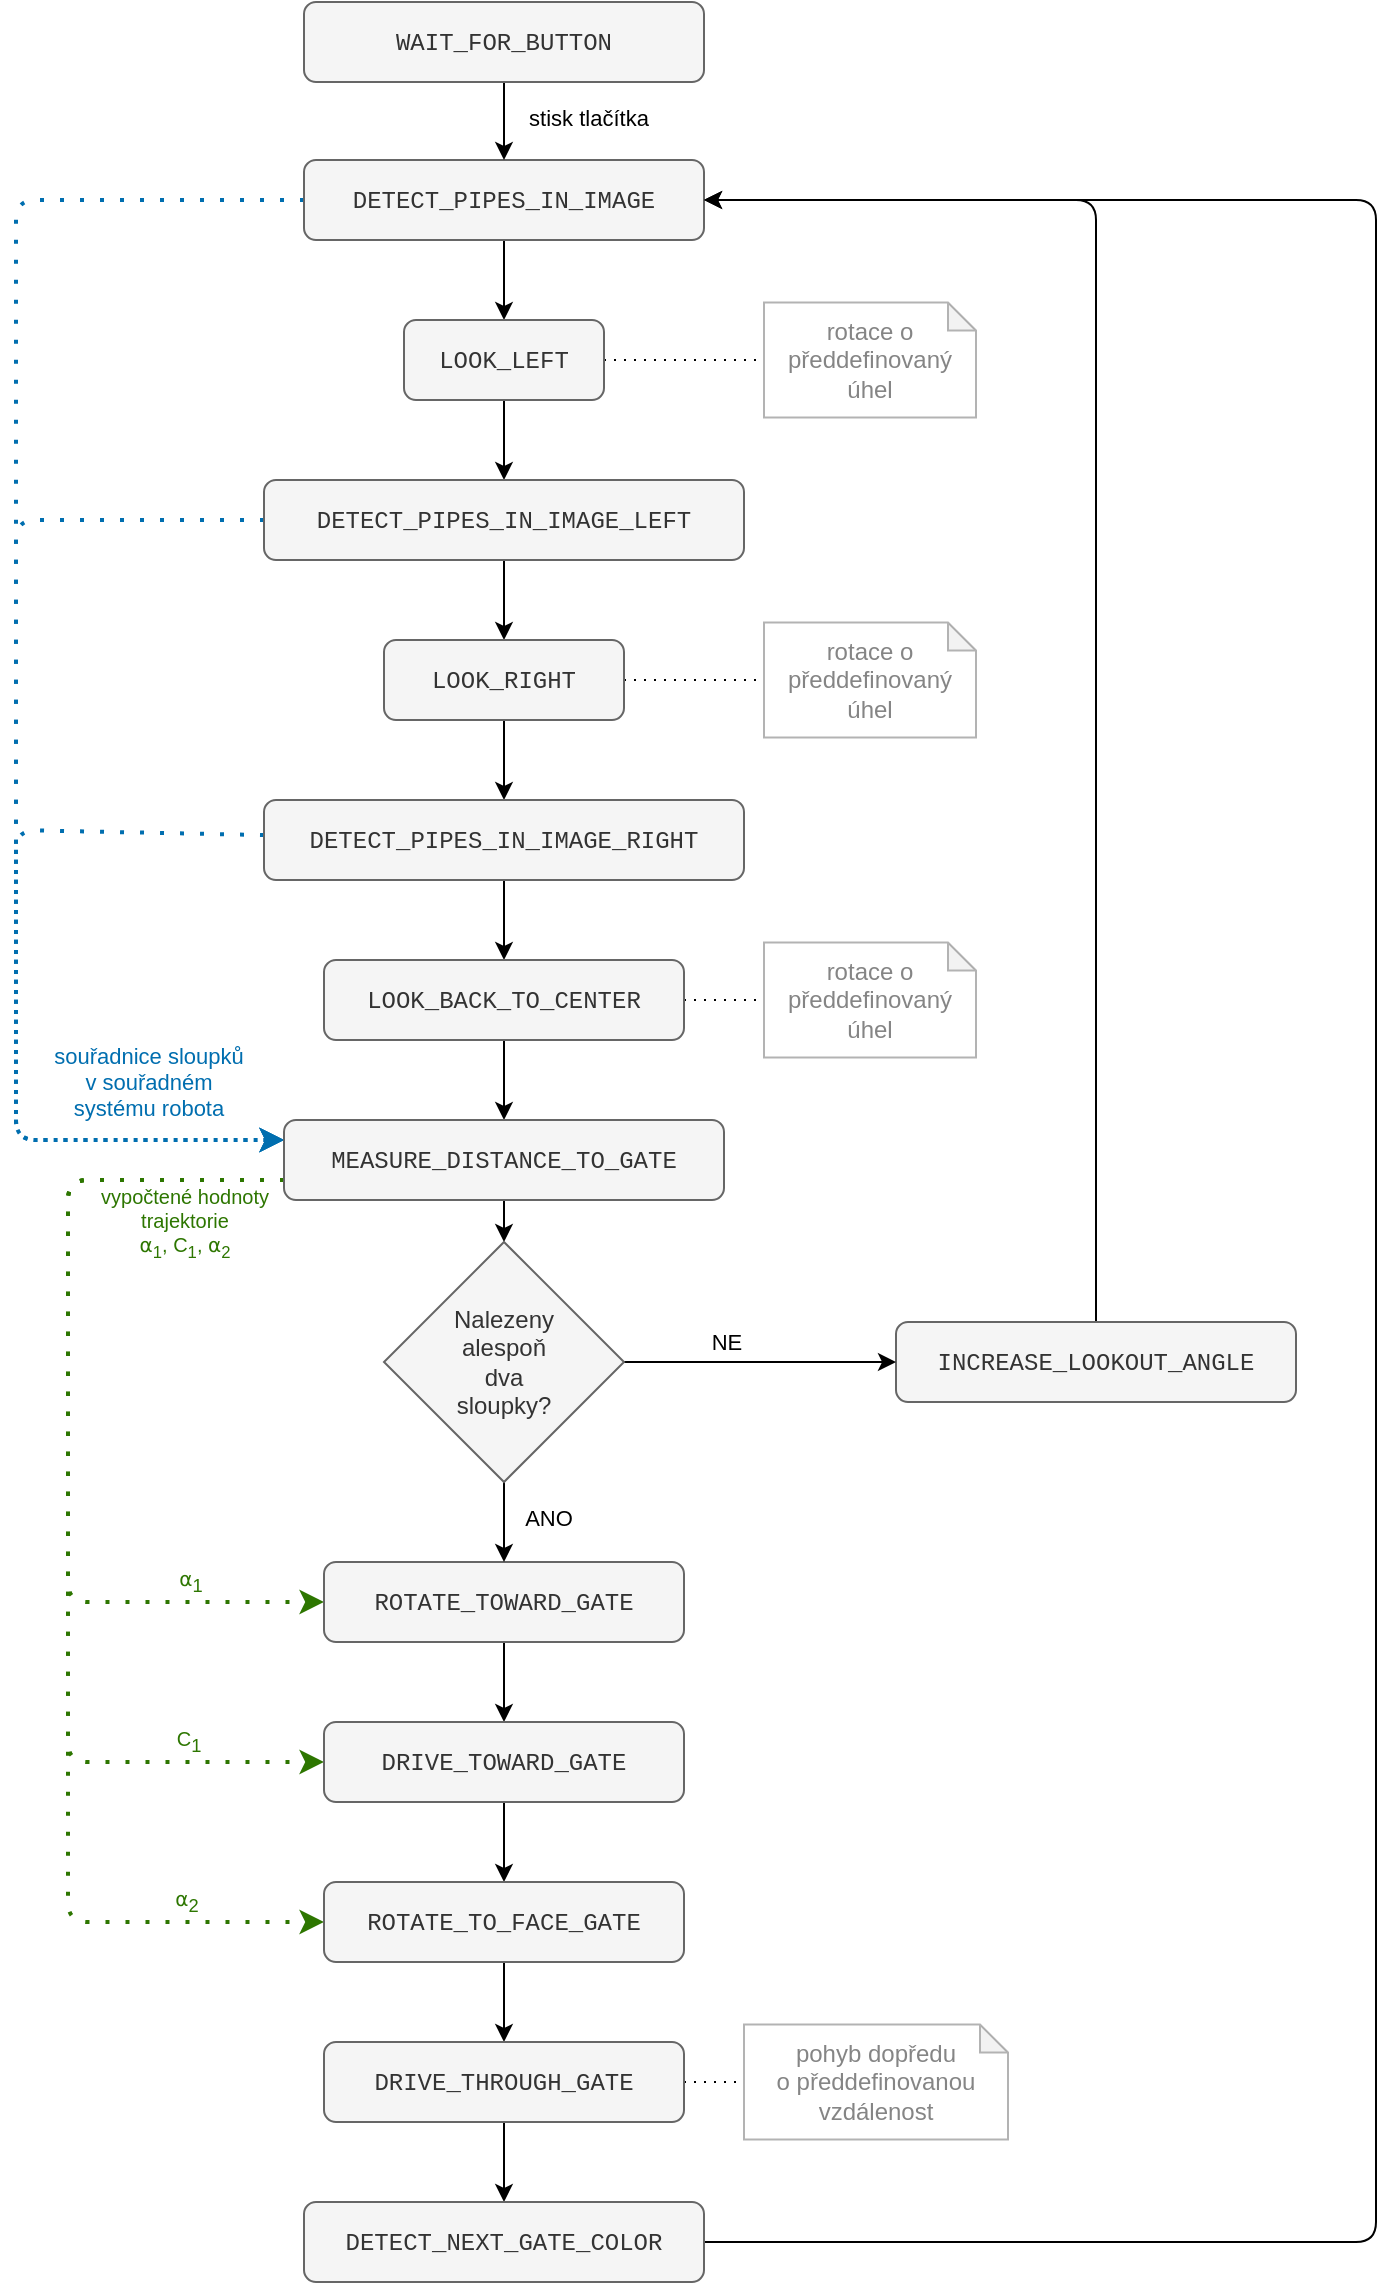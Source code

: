 <mxfile>
    <diagram id="FbaZ4yoST_nSCe8nWehY" name="Page-1">
        <mxGraphModel dx="1551" dy="1301" grid="1" gridSize="10" guides="1" tooltips="1" connect="1" arrows="1" fold="1" page="1" pageScale="1" pageWidth="827" pageHeight="1169" math="0" shadow="0">
            <root>
                <mxCell id="0"/>
                <mxCell id="1" parent="0"/>
                <mxCell id="4" value="" style="edgeStyle=none;html=1;rounded=1;fontColor=#000000;" parent="1" source="2" target="3" edge="1">
                    <mxGeometry relative="1" as="geometry"/>
                </mxCell>
                <mxCell id="37" style="edgeStyle=none;rounded=1;comic=0;sketch=0;jumpStyle=none;html=1;shadow=0;startFill=1;entryX=0;entryY=0.25;entryDx=0;entryDy=0;dashed=1;dashPattern=1 4;fillColor=#1ba1e2;strokeColor=#006EAF;strokeWidth=2;fontColor=#000000;" parent="1" source="2" target="15" edge="1">
                    <mxGeometry relative="1" as="geometry">
                        <mxPoint x="74.0" y="284" as="targetPoint"/>
                        <Array as="points">
                            <mxPoint x="74" y="109"/>
                            <mxPoint x="74" y="579"/>
                        </Array>
                    </mxGeometry>
                </mxCell>
                <mxCell id="38" value="souřadnice sloupků&lt;br&gt;v souřadném&lt;br&gt;systému robota" style="edgeLabel;html=1;align=center;verticalAlign=middle;resizable=0;points=[];fontColor=#006EAF;labelBackgroundColor=none;" parent="37" vertex="1" connectable="0">
                    <mxGeometry x="-0.365" y="2" relative="1" as="geometry">
                        <mxPoint x="64" y="347" as="offset"/>
                    </mxGeometry>
                </mxCell>
                <mxCell id="2" value="&lt;div style=&quot;font-family: &amp;quot;fira code&amp;quot;, menlo, monaco, &amp;quot;courier new&amp;quot;, monospace; line-height: 18px;&quot;&gt;DETECT_PIPES_IN_IMAGE&lt;/div&gt;" style="rounded=1;whiteSpace=wrap;html=1;fontColor=#333333;fillColor=#f5f5f5;strokeColor=#666666;" parent="1" vertex="1">
                    <mxGeometry x="218" y="89" width="200" height="40" as="geometry"/>
                </mxCell>
                <mxCell id="8" value="" style="edgeStyle=none;html=1;rounded=1;fontColor=#000000;" parent="1" source="3" target="7" edge="1">
                    <mxGeometry relative="1" as="geometry"/>
                </mxCell>
                <mxCell id="43" style="edgeStyle=none;rounded=1;comic=0;sketch=0;jumpStyle=none;html=1;shadow=0;dashed=1;dashPattern=1 4;startFill=1;endArrow=none;endFill=0;fontColor=#000000;" parent="1" source="3" target="42" edge="1">
                    <mxGeometry relative="1" as="geometry"/>
                </mxCell>
                <mxCell id="3" value="&lt;div style=&quot;font-family: &amp;quot;fira code&amp;quot;, menlo, monaco, &amp;quot;courier new&amp;quot;, monospace; line-height: 18px;&quot;&gt;LOOK_LEFT&lt;/div&gt;" style="whiteSpace=wrap;html=1;rounded=1;fontColor=#333333;fillColor=#f5f5f5;strokeColor=#666666;" parent="1" vertex="1">
                    <mxGeometry x="268" y="169" width="100" height="40" as="geometry"/>
                </mxCell>
                <mxCell id="10" value="" style="edgeStyle=none;html=1;rounded=1;fontColor=#000000;" parent="1" source="7" target="9" edge="1">
                    <mxGeometry relative="1" as="geometry"/>
                </mxCell>
                <mxCell id="40" style="edgeStyle=none;rounded=1;comic=0;sketch=0;jumpStyle=none;html=1;shadow=0;dashed=1;dashPattern=1 4;startFill=1;entryX=0;entryY=0.25;entryDx=0;entryDy=0;fillColor=#1ba1e2;strokeColor=#006EAF;strokeWidth=2;fontColor=#000000;" parent="1" source="7" target="15" edge="1">
                    <mxGeometry relative="1" as="geometry">
                        <mxPoint x="104" y="414" as="targetPoint"/>
                        <Array as="points">
                            <mxPoint x="74" y="269"/>
                            <mxPoint x="74" y="579"/>
                        </Array>
                    </mxGeometry>
                </mxCell>
                <mxCell id="7" value="&lt;div style=&quot;font-family: &amp;quot;fira code&amp;quot;, menlo, monaco, &amp;quot;courier new&amp;quot;, monospace; line-height: 18px;&quot;&gt;&lt;div style=&quot;font-family: &amp;quot;fira code&amp;quot; , &amp;quot;menlo&amp;quot; , &amp;quot;monaco&amp;quot; , &amp;quot;courier new&amp;quot; , monospace ; line-height: 18px&quot;&gt;DETECT_PIPES_IN_IMAGE_LEFT&lt;/div&gt;&lt;/div&gt;" style="whiteSpace=wrap;html=1;rounded=1;fontColor=#333333;fillColor=#f5f5f5;strokeColor=#666666;" parent="1" vertex="1">
                    <mxGeometry x="198" y="249" width="240" height="40" as="geometry"/>
                </mxCell>
                <mxCell id="12" value="" style="edgeStyle=none;html=1;rounded=1;fontColor=#000000;" parent="1" source="9" target="11" edge="1">
                    <mxGeometry relative="1" as="geometry"/>
                </mxCell>
                <mxCell id="45" style="edgeStyle=none;rounded=1;comic=0;sketch=0;jumpStyle=none;html=1;shadow=0;dashed=1;dashPattern=1 4;fontSize=10;fontColor=#000000;startFill=1;endArrow=none;endFill=0;" parent="1" source="9" target="44" edge="1">
                    <mxGeometry relative="1" as="geometry"/>
                </mxCell>
                <mxCell id="9" value="&lt;div style=&quot;font-family: &amp;quot;fira code&amp;quot;, menlo, monaco, &amp;quot;courier new&amp;quot;, monospace; line-height: 18px;&quot;&gt;&lt;div style=&quot;font-family: &amp;quot;fira code&amp;quot; , &amp;quot;menlo&amp;quot; , &amp;quot;monaco&amp;quot; , &amp;quot;courier new&amp;quot; , monospace ; line-height: 18px&quot;&gt;&lt;div style=&quot;font-family: &amp;quot;fira code&amp;quot; , &amp;quot;menlo&amp;quot; , &amp;quot;monaco&amp;quot; , &amp;quot;courier new&amp;quot; , monospace ; line-height: 18px&quot;&gt;LOOK_RIGHT&lt;/div&gt;&lt;/div&gt;&lt;/div&gt;" style="whiteSpace=wrap;html=1;rounded=1;fontColor=#333333;fillColor=#f5f5f5;strokeColor=#666666;" parent="1" vertex="1">
                    <mxGeometry x="258" y="329" width="120" height="40" as="geometry"/>
                </mxCell>
                <mxCell id="14" value="" style="edgeStyle=none;html=1;rounded=1;fontColor=#000000;" parent="1" source="11" target="13" edge="1">
                    <mxGeometry relative="1" as="geometry"/>
                </mxCell>
                <mxCell id="41" style="edgeStyle=none;rounded=1;comic=0;sketch=0;jumpStyle=none;html=1;shadow=0;dashed=1;dashPattern=1 4;startFill=1;entryX=0;entryY=0.25;entryDx=0;entryDy=0;fillColor=#1ba1e2;strokeColor=#006EAF;strokeWidth=2;fontColor=#000000;" parent="1" source="11" target="15" edge="1">
                    <mxGeometry relative="1" as="geometry">
                        <mxPoint x="74" y="434" as="targetPoint"/>
                        <Array as="points">
                            <mxPoint x="74" y="424"/>
                            <mxPoint x="74" y="579"/>
                        </Array>
                    </mxGeometry>
                </mxCell>
                <mxCell id="11" value="&lt;div style=&quot;font-family: &amp;quot;fira code&amp;quot;, menlo, monaco, &amp;quot;courier new&amp;quot;, monospace; line-height: 18px;&quot;&gt;&lt;div style=&quot;font-family: &amp;quot;fira code&amp;quot; , &amp;quot;menlo&amp;quot; , &amp;quot;monaco&amp;quot; , &amp;quot;courier new&amp;quot; , monospace ; line-height: 18px&quot;&gt;&lt;div style=&quot;font-family: &amp;quot;fira code&amp;quot; , &amp;quot;menlo&amp;quot; , &amp;quot;monaco&amp;quot; , &amp;quot;courier new&amp;quot; , monospace ; line-height: 18px&quot;&gt;&lt;div style=&quot;font-family: &amp;quot;fira code&amp;quot; , &amp;quot;menlo&amp;quot; , &amp;quot;monaco&amp;quot; , &amp;quot;courier new&amp;quot; , monospace ; line-height: 18px&quot;&gt;DETECT_PIPES_IN_IMAGE_RIGHT&lt;/div&gt;&lt;/div&gt;&lt;/div&gt;&lt;/div&gt;" style="whiteSpace=wrap;html=1;rounded=1;fontColor=#333333;fillColor=#f5f5f5;strokeColor=#666666;" parent="1" vertex="1">
                    <mxGeometry x="198" y="409" width="240" height="40" as="geometry"/>
                </mxCell>
                <mxCell id="16" value="" style="edgeStyle=none;rounded=1;html=1;fontColor=#000000;" parent="1" source="13" target="15" edge="1">
                    <mxGeometry relative="1" as="geometry"/>
                </mxCell>
                <mxCell id="47" style="edgeStyle=none;rounded=1;comic=0;sketch=0;jumpStyle=none;html=1;shadow=0;dashed=1;dashPattern=1 4;fontSize=10;fontColor=#000000;startFill=1;endArrow=none;endFill=0;" parent="1" source="13" target="46" edge="1">
                    <mxGeometry relative="1" as="geometry"/>
                </mxCell>
                <mxCell id="13" value="&lt;div style=&quot;font-family: &amp;quot;fira code&amp;quot;, menlo, monaco, &amp;quot;courier new&amp;quot;, monospace; line-height: 18px;&quot;&gt;&lt;div style=&quot;font-family: &amp;quot;fira code&amp;quot; , &amp;quot;menlo&amp;quot; , &amp;quot;monaco&amp;quot; , &amp;quot;courier new&amp;quot; , monospace ; line-height: 18px&quot;&gt;&lt;div style=&quot;font-family: &amp;quot;fira code&amp;quot; , &amp;quot;menlo&amp;quot; , &amp;quot;monaco&amp;quot; , &amp;quot;courier new&amp;quot; , monospace ; line-height: 18px&quot;&gt;&lt;div style=&quot;font-family: &amp;quot;fira code&amp;quot; , &amp;quot;menlo&amp;quot; , &amp;quot;monaco&amp;quot; , &amp;quot;courier new&amp;quot; , monospace ; line-height: 18px&quot;&gt;&lt;div style=&quot;font-family: &amp;quot;fira code&amp;quot; , &amp;quot;menlo&amp;quot; , &amp;quot;monaco&amp;quot; , &amp;quot;courier new&amp;quot; , monospace ; line-height: 18px&quot;&gt;LOOK_BACK_TO_CENTER&lt;/div&gt;&lt;/div&gt;&lt;/div&gt;&lt;/div&gt;&lt;/div&gt;" style="whiteSpace=wrap;html=1;rounded=1;fontColor=#333333;fillColor=#f5f5f5;strokeColor=#666666;" parent="1" vertex="1">
                    <mxGeometry x="228" y="489" width="180" height="40" as="geometry"/>
                </mxCell>
                <mxCell id="30" style="edgeStyle=none;rounded=1;html=1;fontColor=#000000;" parent="1" source="15" target="29" edge="1">
                    <mxGeometry relative="1" as="geometry"/>
                </mxCell>
                <mxCell id="50" style="edgeStyle=none;rounded=1;comic=0;sketch=0;jumpStyle=none;html=1;shadow=0;dashed=1;dashPattern=1 4;fontSize=10;fontColor=#000000;startFill=1;endArrow=classic;endFill=1;entryX=0;entryY=0.5;entryDx=0;entryDy=0;exitX=0;exitY=0.75;exitDx=0;exitDy=0;fillColor=#60a917;strokeColor=#2D7600;strokeWidth=2;" parent="1" source="15" target="19" edge="1">
                    <mxGeometry relative="1" as="geometry">
                        <mxPoint x="134" y="824" as="targetPoint"/>
                        <Array as="points">
                            <mxPoint x="100" y="599"/>
                            <mxPoint x="100" y="810"/>
                        </Array>
                    </mxGeometry>
                </mxCell>
                <mxCell id="56" value="&lt;span style=&quot;color: rgb(45 , 118 , 0) ; font-size: 10px&quot;&gt;⍺&lt;/span&gt;&lt;sub style=&quot;color: rgb(45 , 118 , 0)&quot;&gt;1&lt;/sub&gt;" style="edgeLabel;html=1;align=center;verticalAlign=middle;resizable=0;points=[];fontSize=11;labelBackgroundColor=none;" vertex="1" connectable="0" parent="50">
                    <mxGeometry x="0.666" relative="1" as="geometry">
                        <mxPoint x="7" y="-10" as="offset"/>
                    </mxGeometry>
                </mxCell>
                <mxCell id="51" style="edgeStyle=none;rounded=1;comic=0;sketch=0;jumpStyle=none;html=1;shadow=0;dashed=1;dashPattern=1 4;fontSize=10;fontColor=#000000;startFill=1;endArrow=classic;endFill=1;entryX=0;entryY=0.5;entryDx=0;entryDy=0;exitX=0;exitY=0.75;exitDx=0;exitDy=0;fillColor=#60a917;strokeColor=#2D7600;strokeWidth=2;" parent="1" source="15" target="21" edge="1">
                    <mxGeometry relative="1" as="geometry">
                        <mxPoint x="154.0" y="764" as="targetPoint"/>
                        <mxPoint x="204" y="594" as="sourcePoint"/>
                        <Array as="points">
                            <mxPoint x="100" y="599"/>
                            <mxPoint x="100" y="890"/>
                        </Array>
                    </mxGeometry>
                </mxCell>
                <mxCell id="57" value="&lt;span style=&quot;color: rgb(45 , 118 , 0) ; font-size: 10px&quot;&gt;C&lt;/span&gt;&lt;sub style=&quot;color: rgb(45 , 118 , 0)&quot;&gt;1&lt;/sub&gt;" style="edgeLabel;html=1;align=center;verticalAlign=middle;resizable=0;points=[];fontSize=11;labelBackgroundColor=none;" vertex="1" connectable="0" parent="51">
                    <mxGeometry x="0.753" y="-1" relative="1" as="geometry">
                        <mxPoint x="-3" y="-11" as="offset"/>
                    </mxGeometry>
                </mxCell>
                <mxCell id="52" style="edgeStyle=none;rounded=1;comic=0;sketch=0;jumpStyle=none;html=1;shadow=0;dashed=1;dashPattern=1 4;fontSize=10;fontColor=#000000;startFill=1;endArrow=classic;endFill=1;exitX=0;exitY=0.75;exitDx=0;exitDy=0;entryX=0;entryY=0.5;entryDx=0;entryDy=0;fillColor=#60a917;strokeColor=#2D7600;strokeWidth=2;" parent="1" source="15" target="23" edge="1">
                    <mxGeometry relative="1" as="geometry">
                        <mxPoint x="124" y="1004" as="targetPoint"/>
                        <Array as="points">
                            <mxPoint x="100" y="599"/>
                            <mxPoint x="100" y="970"/>
                        </Array>
                    </mxGeometry>
                </mxCell>
                <mxCell id="53" value="vypočtené hodnoty&lt;br&gt;trajektorie&lt;br&gt;⍺&lt;sub&gt;1&lt;/sub&gt;, C&lt;sub&gt;1&lt;/sub&gt;, ⍺&lt;sub&gt;2&lt;/sub&gt;" style="edgeLabel;html=1;align=center;verticalAlign=middle;resizable=0;points=[];fontSize=10;fontColor=#2D7600;labelBackgroundColor=none;" parent="52" vertex="1" connectable="0">
                    <mxGeometry x="-0.836" y="-1" relative="1" as="geometry">
                        <mxPoint y="22" as="offset"/>
                    </mxGeometry>
                </mxCell>
                <mxCell id="58" value="&lt;span style=&quot;color: rgb(45 , 118 , 0) ; font-size: 10px&quot;&gt;⍺&lt;/span&gt;&lt;sub style=&quot;color: rgb(45 , 118 , 0)&quot;&gt;2&lt;/sub&gt;" style="edgeLabel;html=1;align=center;verticalAlign=middle;resizable=0;points=[];fontSize=11;labelBackgroundColor=none;" vertex="1" connectable="0" parent="52">
                    <mxGeometry x="0.773" y="-3" relative="1" as="geometry">
                        <mxPoint y="-13" as="offset"/>
                    </mxGeometry>
                </mxCell>
                <mxCell id="15" value="&lt;div style=&quot;font-family: &amp;quot;fira code&amp;quot;, menlo, monaco, &amp;quot;courier new&amp;quot;, monospace; line-height: 18px;&quot;&gt;&lt;div style=&quot;font-family: &amp;quot;fira code&amp;quot; , &amp;quot;menlo&amp;quot; , &amp;quot;monaco&amp;quot; , &amp;quot;courier new&amp;quot; , monospace ; line-height: 18px&quot;&gt;&lt;div style=&quot;font-family: &amp;quot;fira code&amp;quot; , &amp;quot;menlo&amp;quot; , &amp;quot;monaco&amp;quot; , &amp;quot;courier new&amp;quot; , monospace ; line-height: 18px&quot;&gt;&lt;div style=&quot;font-family: &amp;quot;fira code&amp;quot; , &amp;quot;menlo&amp;quot; , &amp;quot;monaco&amp;quot; , &amp;quot;courier new&amp;quot; , monospace ; line-height: 18px&quot;&gt;&lt;div style=&quot;font-family: &amp;quot;fira code&amp;quot; , &amp;quot;menlo&amp;quot; , &amp;quot;monaco&amp;quot; , &amp;quot;courier new&amp;quot; , monospace ; line-height: 18px&quot;&gt;&lt;div style=&quot;font-family: &amp;quot;fira code&amp;quot; , &amp;quot;menlo&amp;quot; , &amp;quot;monaco&amp;quot; , &amp;quot;courier new&amp;quot; , monospace ; line-height: 18px&quot;&gt;&lt;div style=&quot;line-height: 18px&quot;&gt;MEASURE_DISTANCE_TO_GATE&lt;/div&gt;&lt;/div&gt;&lt;/div&gt;&lt;/div&gt;&lt;/div&gt;&lt;/div&gt;&lt;/div&gt;" style="whiteSpace=wrap;html=1;rounded=1;fontColor=#333333;fillColor=#f5f5f5;strokeColor=#666666;" parent="1" vertex="1">
                    <mxGeometry x="208" y="569" width="220" height="40" as="geometry"/>
                </mxCell>
                <mxCell id="32" style="edgeStyle=none;rounded=1;html=1;entryX=1;entryY=0.5;entryDx=0;entryDy=0;jumpStyle=none;sketch=0;shadow=0;snapToPoint=0;flowAnimation=0;orthogonalLoop=0;orthogonal=0;comic=0;startFill=1;fontColor=#000000;" parent="1" source="17" target="2" edge="1">
                    <mxGeometry relative="1" as="geometry">
                        <Array as="points">
                            <mxPoint x="614" y="109"/>
                        </Array>
                    </mxGeometry>
                </mxCell>
                <mxCell id="17" value="&lt;div style=&quot;font-family: &amp;quot;fira code&amp;quot;, menlo, monaco, &amp;quot;courier new&amp;quot;, monospace; line-height: 18px;&quot;&gt;&lt;div style=&quot;font-family: &amp;quot;fira code&amp;quot; , &amp;quot;menlo&amp;quot; , &amp;quot;monaco&amp;quot; , &amp;quot;courier new&amp;quot; , monospace ; line-height: 18px&quot;&gt;&lt;div style=&quot;font-family: &amp;quot;fira code&amp;quot; , &amp;quot;menlo&amp;quot; , &amp;quot;monaco&amp;quot; , &amp;quot;courier new&amp;quot; , monospace ; line-height: 18px&quot;&gt;&lt;div style=&quot;font-family: &amp;quot;fira code&amp;quot; , &amp;quot;menlo&amp;quot; , &amp;quot;monaco&amp;quot; , &amp;quot;courier new&amp;quot; , monospace ; line-height: 18px&quot;&gt;&lt;div style=&quot;font-family: &amp;quot;fira code&amp;quot; , &amp;quot;menlo&amp;quot; , &amp;quot;monaco&amp;quot; , &amp;quot;courier new&amp;quot; , monospace ; line-height: 18px&quot;&gt;&lt;div style=&quot;font-family: &amp;quot;fira code&amp;quot; , &amp;quot;menlo&amp;quot; , &amp;quot;monaco&amp;quot; , &amp;quot;courier new&amp;quot; , monospace ; line-height: 18px&quot;&gt;&lt;div style=&quot;line-height: 18px&quot;&gt;INCREASE_LOOKOUT_ANGLE&lt;/div&gt;&lt;/div&gt;&lt;/div&gt;&lt;/div&gt;&lt;/div&gt;&lt;/div&gt;&lt;/div&gt;" style="whiteSpace=wrap;html=1;rounded=1;fontColor=#333333;fillColor=#f5f5f5;strokeColor=#666666;" parent="1" vertex="1">
                    <mxGeometry x="514" y="670" width="200" height="40" as="geometry"/>
                </mxCell>
                <mxCell id="22" value="" style="edgeStyle=none;rounded=1;html=1;fontColor=#000000;" parent="1" source="19" target="21" edge="1">
                    <mxGeometry relative="1" as="geometry"/>
                </mxCell>
                <mxCell id="19" value="&lt;div style=&quot;font-family: &amp;quot;fira code&amp;quot;, menlo, monaco, &amp;quot;courier new&amp;quot;, monospace; font-weight: normal; font-size: 12px; line-height: 18px;&quot;&gt;&lt;div&gt;&lt;span style=&quot;&quot;&gt;ROTATE_TOWARD_GATE&lt;/span&gt;&lt;/div&gt;&lt;/div&gt;" style="whiteSpace=wrap;html=1;rounded=1;fontColor=#333333;fillColor=#f5f5f5;strokeColor=#666666;" parent="1" vertex="1">
                    <mxGeometry x="228" y="790" width="180" height="40" as="geometry"/>
                </mxCell>
                <mxCell id="24" value="" style="edgeStyle=none;rounded=1;html=1;fontColor=#000000;" parent="1" source="21" target="23" edge="1">
                    <mxGeometry relative="1" as="geometry"/>
                </mxCell>
                <mxCell id="21" value="&lt;div style=&quot;font-family: &amp;quot;fira code&amp;quot;, menlo, monaco, &amp;quot;courier new&amp;quot;, monospace; font-weight: normal; font-size: 12px; line-height: 18px;&quot;&gt;&lt;div style=&quot;font-family: &amp;quot;fira code&amp;quot; , &amp;quot;menlo&amp;quot; , &amp;quot;monaco&amp;quot; , &amp;quot;courier new&amp;quot; , monospace ; line-height: 18px&quot;&gt;DRIVE_TOWARD_GATE&lt;/div&gt;&lt;/div&gt;" style="whiteSpace=wrap;html=1;rounded=1;fontColor=#333333;fillColor=#f5f5f5;strokeColor=#666666;" parent="1" vertex="1">
                    <mxGeometry x="228" y="870" width="180" height="40" as="geometry"/>
                </mxCell>
                <mxCell id="26" value="" style="edgeStyle=none;rounded=1;html=1;fontColor=#000000;" parent="1" source="23" target="25" edge="1">
                    <mxGeometry relative="1" as="geometry"/>
                </mxCell>
                <mxCell id="23" value="&lt;div style=&quot;font-family: &amp;quot;fira code&amp;quot;, menlo, monaco, &amp;quot;courier new&amp;quot;, monospace; font-weight: normal; font-size: 12px; line-height: 18px;&quot;&gt;&lt;div style=&quot;font-family: &amp;quot;fira code&amp;quot; , &amp;quot;menlo&amp;quot; , &amp;quot;monaco&amp;quot; , &amp;quot;courier new&amp;quot; , monospace ; line-height: 18px&quot;&gt;&lt;div style=&quot;font-family: &amp;quot;fira code&amp;quot; , &amp;quot;menlo&amp;quot; , &amp;quot;monaco&amp;quot; , &amp;quot;courier new&amp;quot; , monospace ; line-height: 18px&quot;&gt;ROTATE_TO_FACE_GATE&lt;/div&gt;&lt;/div&gt;&lt;/div&gt;" style="whiteSpace=wrap;html=1;rounded=1;fontColor=#333333;fillColor=#f5f5f5;strokeColor=#666666;" parent="1" vertex="1">
                    <mxGeometry x="228" y="950" width="180" height="40" as="geometry"/>
                </mxCell>
                <mxCell id="28" value="" style="edgeStyle=none;rounded=1;html=1;fontColor=#000000;" parent="1" source="25" target="27" edge="1">
                    <mxGeometry relative="1" as="geometry"/>
                </mxCell>
                <mxCell id="49" style="edgeStyle=none;rounded=1;comic=0;sketch=0;jumpStyle=none;html=1;shadow=0;dashed=1;dashPattern=1 4;fontSize=10;fontColor=#000000;startFill=1;endArrow=none;endFill=0;" parent="1" source="25" target="48" edge="1">
                    <mxGeometry relative="1" as="geometry"/>
                </mxCell>
                <mxCell id="25" value="&lt;div style=&quot;font-family: &amp;quot;fira code&amp;quot;, menlo, monaco, &amp;quot;courier new&amp;quot;, monospace; font-weight: normal; font-size: 12px; line-height: 18px;&quot;&gt;&lt;div style=&quot;font-family: &amp;quot;fira code&amp;quot; , &amp;quot;menlo&amp;quot; , &amp;quot;monaco&amp;quot; , &amp;quot;courier new&amp;quot; , monospace ; line-height: 18px&quot;&gt;&lt;div style=&quot;font-family: &amp;quot;fira code&amp;quot; , &amp;quot;menlo&amp;quot; , &amp;quot;monaco&amp;quot; , &amp;quot;courier new&amp;quot; , monospace ; line-height: 18px&quot;&gt;&lt;div style=&quot;font-family: &amp;quot;fira code&amp;quot; , &amp;quot;menlo&amp;quot; , &amp;quot;monaco&amp;quot; , &amp;quot;courier new&amp;quot; , monospace ; line-height: 18px&quot;&gt;DRIVE_THROUGH_GATE&lt;/div&gt;&lt;/div&gt;&lt;/div&gt;&lt;/div&gt;" style="whiteSpace=wrap;html=1;rounded=1;fontColor=#333333;fillColor=#f5f5f5;strokeColor=#666666;" parent="1" vertex="1">
                    <mxGeometry x="228" y="1030" width="180" height="40" as="geometry"/>
                </mxCell>
                <mxCell id="35" style="edgeStyle=none;rounded=1;comic=0;sketch=0;jumpStyle=none;html=1;entryX=1;entryY=0.5;entryDx=0;entryDy=0;shadow=0;startFill=1;fontColor=#000000;" parent="1" source="27" target="2" edge="1">
                    <mxGeometry relative="1" as="geometry">
                        <Array as="points">
                            <mxPoint x="754" y="1130"/>
                            <mxPoint x="754" y="109"/>
                        </Array>
                    </mxGeometry>
                </mxCell>
                <mxCell id="27" value="&lt;div style=&quot;font-family: &amp;quot;fira code&amp;quot;, menlo, monaco, &amp;quot;courier new&amp;quot;, monospace; font-weight: normal; font-size: 12px; line-height: 18px;&quot;&gt;&lt;div style=&quot;font-family: &amp;quot;fira code&amp;quot; , &amp;quot;menlo&amp;quot; , &amp;quot;monaco&amp;quot; , &amp;quot;courier new&amp;quot; , monospace ; line-height: 18px&quot;&gt;&lt;div style=&quot;font-family: &amp;quot;fira code&amp;quot; , &amp;quot;menlo&amp;quot; , &amp;quot;monaco&amp;quot; , &amp;quot;courier new&amp;quot; , monospace ; line-height: 18px&quot;&gt;&lt;div style=&quot;font-family: &amp;quot;fira code&amp;quot; , &amp;quot;menlo&amp;quot; , &amp;quot;monaco&amp;quot; , &amp;quot;courier new&amp;quot; , monospace ; line-height: 18px&quot;&gt;&lt;div style=&quot;font-family: &amp;quot;fira code&amp;quot; , &amp;quot;menlo&amp;quot; , &amp;quot;monaco&amp;quot; , &amp;quot;courier new&amp;quot; , monospace ; line-height: 18px&quot;&gt;DETECT_NEXT_GATE_COLOR&lt;/div&gt;&lt;/div&gt;&lt;/div&gt;&lt;/div&gt;&lt;/div&gt;" style="whiteSpace=wrap;html=1;rounded=1;fontColor=#333333;fillColor=#f5f5f5;strokeColor=#666666;" parent="1" vertex="1">
                    <mxGeometry x="218" y="1110" width="200" height="40" as="geometry"/>
                </mxCell>
                <mxCell id="31" style="edgeStyle=none;rounded=1;html=1;fontColor=#000000;" parent="1" source="29" target="17" edge="1">
                    <mxGeometry relative="1" as="geometry"/>
                </mxCell>
                <mxCell id="33" value="NE" style="edgeLabel;html=1;align=center;verticalAlign=middle;resizable=0;points=[];fontColor=#000000;labelBackgroundColor=none;" parent="31" vertex="1" connectable="0">
                    <mxGeometry x="-0.26" relative="1" as="geometry">
                        <mxPoint y="-10" as="offset"/>
                    </mxGeometry>
                </mxCell>
                <mxCell id="60" style="edgeStyle=none;html=1;entryX=0.5;entryY=0;entryDx=0;entryDy=0;labelBackgroundColor=none;fontSize=11;strokeColor=default;" edge="1" parent="1" source="29" target="19">
                    <mxGeometry relative="1" as="geometry"/>
                </mxCell>
                <mxCell id="61" value="ANO" style="edgeLabel;html=1;align=center;verticalAlign=middle;resizable=0;points=[];fontSize=11;labelBackgroundColor=none;fontColor=#000000;" vertex="1" connectable="0" parent="60">
                    <mxGeometry x="-0.092" y="1" relative="1" as="geometry">
                        <mxPoint x="21" as="offset"/>
                    </mxGeometry>
                </mxCell>
                <mxCell id="29" value="Nalezeny&lt;br&gt;alespoň&lt;br&gt;dva&lt;br&gt;sloupky?" style="rhombus;whiteSpace=wrap;html=1;rounded=0;labelBackgroundColor=none;fontColor=#333333;fillColor=#f5f5f5;strokeColor=#666666;" parent="1" vertex="1">
                    <mxGeometry x="258" y="630" width="120" height="120" as="geometry"/>
                </mxCell>
                <mxCell id="42" value="&lt;font&gt;rotace o předdefinovaný úhel&lt;/font&gt;" style="shape=note;whiteSpace=wrap;html=1;backgroundOutline=1;darkOpacity=0.05;rounded=0;labelBackgroundColor=none;size=14;fillColor=#FFFFFF;fontColor=#858585;strokeColor=#B3B3B3;" parent="1" vertex="1">
                    <mxGeometry x="448" y="160.25" width="106" height="57.5" as="geometry"/>
                </mxCell>
                <mxCell id="44" value="rotace o předdefinovaný úhel" style="shape=note;whiteSpace=wrap;html=1;backgroundOutline=1;darkOpacity=0.05;rounded=0;labelBackgroundColor=none;size=14;fillColor=#FFFFFF;fontColor=#858585;strokeColor=#B3B3B3;" parent="1" vertex="1">
                    <mxGeometry x="448" y="320.25" width="106" height="57.5" as="geometry"/>
                </mxCell>
                <mxCell id="46" value="rotace o předdefinovaný úhel" style="shape=note;whiteSpace=wrap;html=1;backgroundOutline=1;darkOpacity=0.05;rounded=0;labelBackgroundColor=none;size=14;fillColor=#FFFFFF;fontColor=#858585;strokeColor=#B3B3B3;" parent="1" vertex="1">
                    <mxGeometry x="448" y="480.25" width="106" height="57.5" as="geometry"/>
                </mxCell>
                <mxCell id="48" value="pohyb dopředu &lt;br&gt;o předdefinovanou vzdálenost" style="shape=note;whiteSpace=wrap;html=1;backgroundOutline=1;darkOpacity=0.05;rounded=0;labelBackgroundColor=none;size=14;fillColor=#FFFFFF;fontColor=#858585;strokeColor=#B3B3B3;" parent="1" vertex="1">
                    <mxGeometry x="438" y="1021.25" width="132" height="57.5" as="geometry"/>
                </mxCell>
                <mxCell id="55" style="edgeStyle=none;html=1;" edge="1" parent="1" source="54" target="2">
                    <mxGeometry relative="1" as="geometry"/>
                </mxCell>
                <mxCell id="59" value="stisk tlačítka" style="edgeLabel;html=1;align=center;verticalAlign=middle;resizable=0;points=[];fontSize=11;labelBackgroundColor=none;" vertex="1" connectable="0" parent="55">
                    <mxGeometry x="-0.077" relative="1" as="geometry">
                        <mxPoint x="42" as="offset"/>
                    </mxGeometry>
                </mxCell>
                <mxCell id="54" value="&lt;div style=&quot;font-family: &amp;#34;fira code&amp;#34; , &amp;#34;menlo&amp;#34; , &amp;#34;monaco&amp;#34; , &amp;#34;courier new&amp;#34; , monospace ; line-height: 18px&quot;&gt;WAIT_FOR_BUTTON&lt;/div&gt;" style="rounded=1;whiteSpace=wrap;html=1;fontColor=#333333;fillColor=#f5f5f5;strokeColor=#666666;" vertex="1" parent="1">
                    <mxGeometry x="218" y="10" width="200" height="40" as="geometry"/>
                </mxCell>
            </root>
        </mxGraphModel>
    </diagram>
</mxfile>